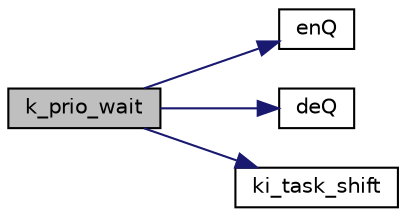 digraph "k_prio_wait"
{
  edge [fontname="Helvetica",fontsize="10",labelfontname="Helvetica",labelfontsize="10"];
  node [fontname="Helvetica",fontsize="10",shape=record];
  rankdir="LR";
  Node1 [label="k_prio_wait",height=0.2,width=0.4,color="black", fillcolor="grey75", style="filled", fontcolor="black"];
  Node1 -> Node2 [color="midnightblue",fontsize="10",style="solid",fontname="Helvetica"];
  Node2 [label="enQ",height=0.2,width=0.4,color="black", fillcolor="white", style="filled",URL="$krnl_8c.html#ab750c904258e717b40c17f55400ca3b2"];
  Node1 -> Node3 [color="midnightblue",fontsize="10",style="solid",fontname="Helvetica"];
  Node3 [label="deQ",height=0.2,width=0.4,color="black", fillcolor="white", style="filled",URL="$krnl_8c.html#a7ac8496c83319bfc569e4fdab8149940"];
  Node1 -> Node4 [color="midnightblue",fontsize="10",style="solid",fontname="Helvetica"];
  Node4 [label="ki_task_shift",height=0.2,width=0.4,color="black", fillcolor="white", style="filled",URL="$krnl_8h.html#a9910c513b91fd26369e121b1d6d1ee72"];
}
